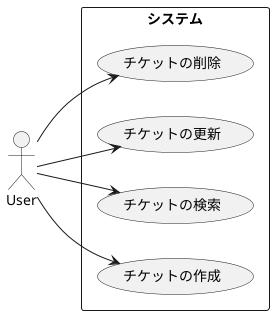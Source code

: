 @startuml usecase

left to right direction

actor User

rectangle システム {

  usecase チケットの削除 as delete
  usecase チケットの更新 as update
  usecase チケットの検索 as reference
  usecase チケットの作成 as create

}

User --> create
User --> reference
User --> update
User --> delete
